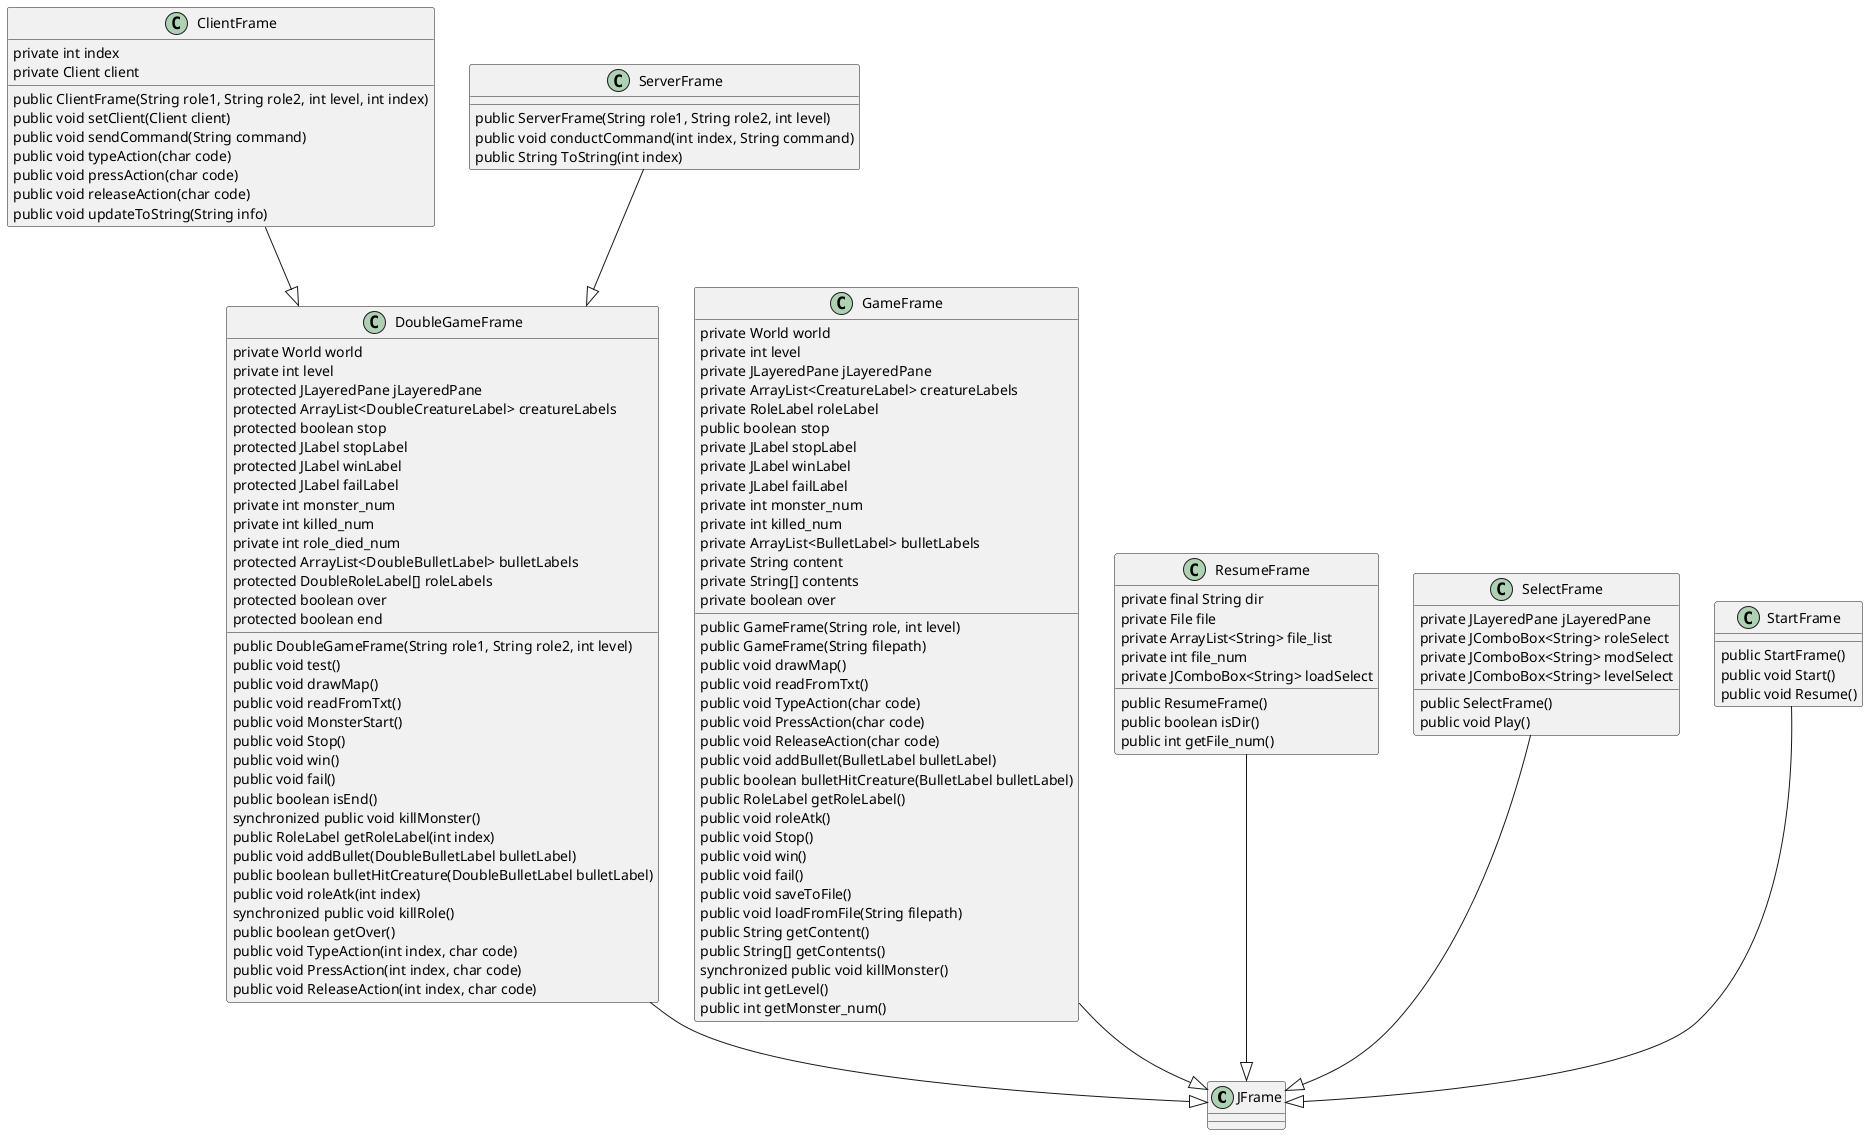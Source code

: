 @startuml
class JFrame{

}

class DoubleGameFrame{
    private World world
    private int level
    protected JLayeredPane jLayeredPane
    protected ArrayList<DoubleCreatureLabel> creatureLabels 
    protected boolean stop 
    protected JLabel stopLabel
    protected JLabel winLabel
    protected JLabel failLabel
    private int monster_num
    private int killed_num 
    private int role_died_num 
    protected ArrayList<DoubleBulletLabel> bulletLabels
    protected DoubleRoleLabel[] roleLabels
    protected boolean over
    protected boolean end
    public DoubleGameFrame(String role1, String role2, int level)
    public void test()
    public void drawMap() 
    public void readFromTxt() 
    public void MonsterStart() 
    public void Stop()
    public void win() 
    public void fail()
    public boolean isEnd() 
    synchronized public void killMonster()
    public RoleLabel getRoleLabel(int index)
    public void addBullet(DoubleBulletLabel bulletLabel)
    public boolean bulletHitCreature(DoubleBulletLabel bulletLabel)
    public void roleAtk(int index)
    synchronized public void killRole()
    public boolean getOver()
    public void TypeAction(int index, char code)
    public void PressAction(int index, char code)
    public void ReleaseAction(int index, char code)
}

class ClientFrame{
    private int index
    private Client client
    public ClientFrame(String role1, String role2, int level, int index) 
    public void setClient(Client client) 
    public void sendCommand(String command)
    public void typeAction(char code)
    public void pressAction(char code)
    public void releaseAction(char code)
    public void updateToString(String info)
}

class GameFrame{
    private World world
    private int level
    private JLayeredPane jLayeredPane
    private ArrayList<CreatureLabel> creatureLabels 
    private RoleLabel roleLabel
    public boolean stop 
    private JLabel stopLabel
    private JLabel winLabel
    private JLabel failLabel
    private int monster_num 
    private int killed_num 
    private ArrayList<BulletLabel> bulletLabels
    private String content
    private String[] contents
    private boolean over 
    public GameFrame(String role, int level) 
    public GameFrame(String filepath)
    public void drawMap()
    public void readFromTxt() 
    public void TypeAction(char code)
    public void PressAction(char code)
    public void ReleaseAction(char code)
    public void addBullet(BulletLabel bulletLabel)
    public boolean bulletHitCreature(BulletLabel bulletLabel)
    public RoleLabel getRoleLabel()
    public void roleAtk()
    public void Stop()
    public void win()
    public void fail() 
    public void saveToFile()
    public void loadFromFile(String filepath)
    public String getContent()
    public String[] getContents()
    synchronized public void killMonster()
    public int getLevel()
    public int getMonster_num()
}

class ResumeFrame {
    private final String dir 
    private File file
    private ArrayList<String> file_list 
    private int file_num 
    private JComboBox<String> loadSelect
    public ResumeFrame() 
    public boolean isDir()
    public int getFile_num()
}

class SelectFrame {

    private JLayeredPane jLayeredPane
    private JComboBox<String> roleSelect
    private JComboBox<String> modSelect
    private JComboBox<String> levelSelect

    public SelectFrame()
    public void Play()
}

class ServerFrame {
    public ServerFrame(String role1, String role2, int level) 
    public void conductCommand(int index, String command)
    public String ToString(int index)
}

class StartFrame {
    public StartFrame() 
    public void Start() 
    public void Resume() 
}

DoubleGameFrame --|>JFrame
ClientFrame --|>DoubleGameFrame
GameFrame --|>JFrame
ResumeFrame --|>JFrame
SelectFrame --|>JFrame
ServerFrame --|>DoubleGameFrame
StartFrame --|>JFrame
@enduml